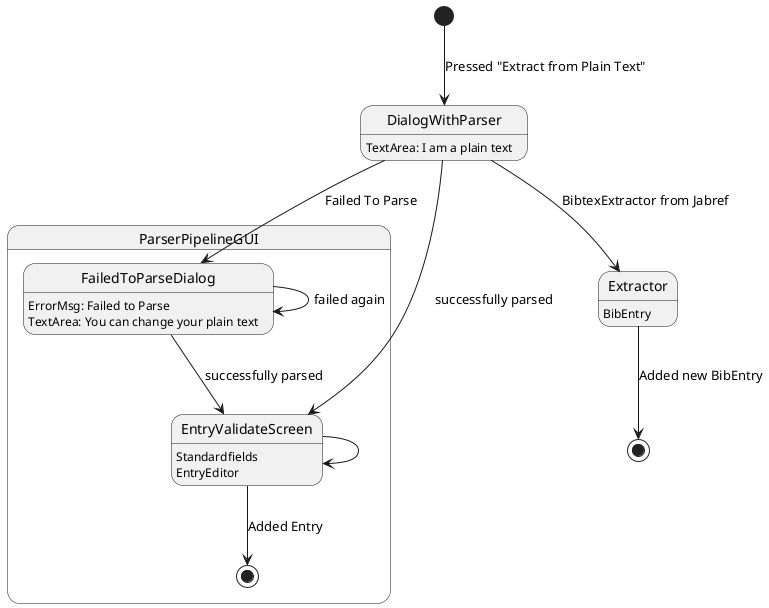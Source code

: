 @startuml

[*] --> DialogWithParser : Pressed "Extract from Plain Text"
DialogWithParser: TextArea: I am a plain text
state ParserPipelineGUI{
DialogWithParser --> FailedToParseDialog : Failed To Parse
FailedToParseDialog: ErrorMsg: Failed to Parse
FailedToParseDialog: TextArea: You can change your plain text
FailedToParseDialog --> FailedToParseDialog : failed again
DialogWithParser --> EntryValidateScreen : successfully parsed
EntryValidateScreen: Standardfields
EntryValidateScreen: EntryEditor
EntryValidateScreen --> EntryValidateScreen
FailedToParseDialog --> EntryValidateScreen : successfully parsed
EntryValidateScreen --> [*] : Added Entry
}
DialogWithParser --> Extractor : BibtexExtractor from Jabref
Extractor: BibEntry
Extractor --> [*] : Added new BibEntry






@enduml